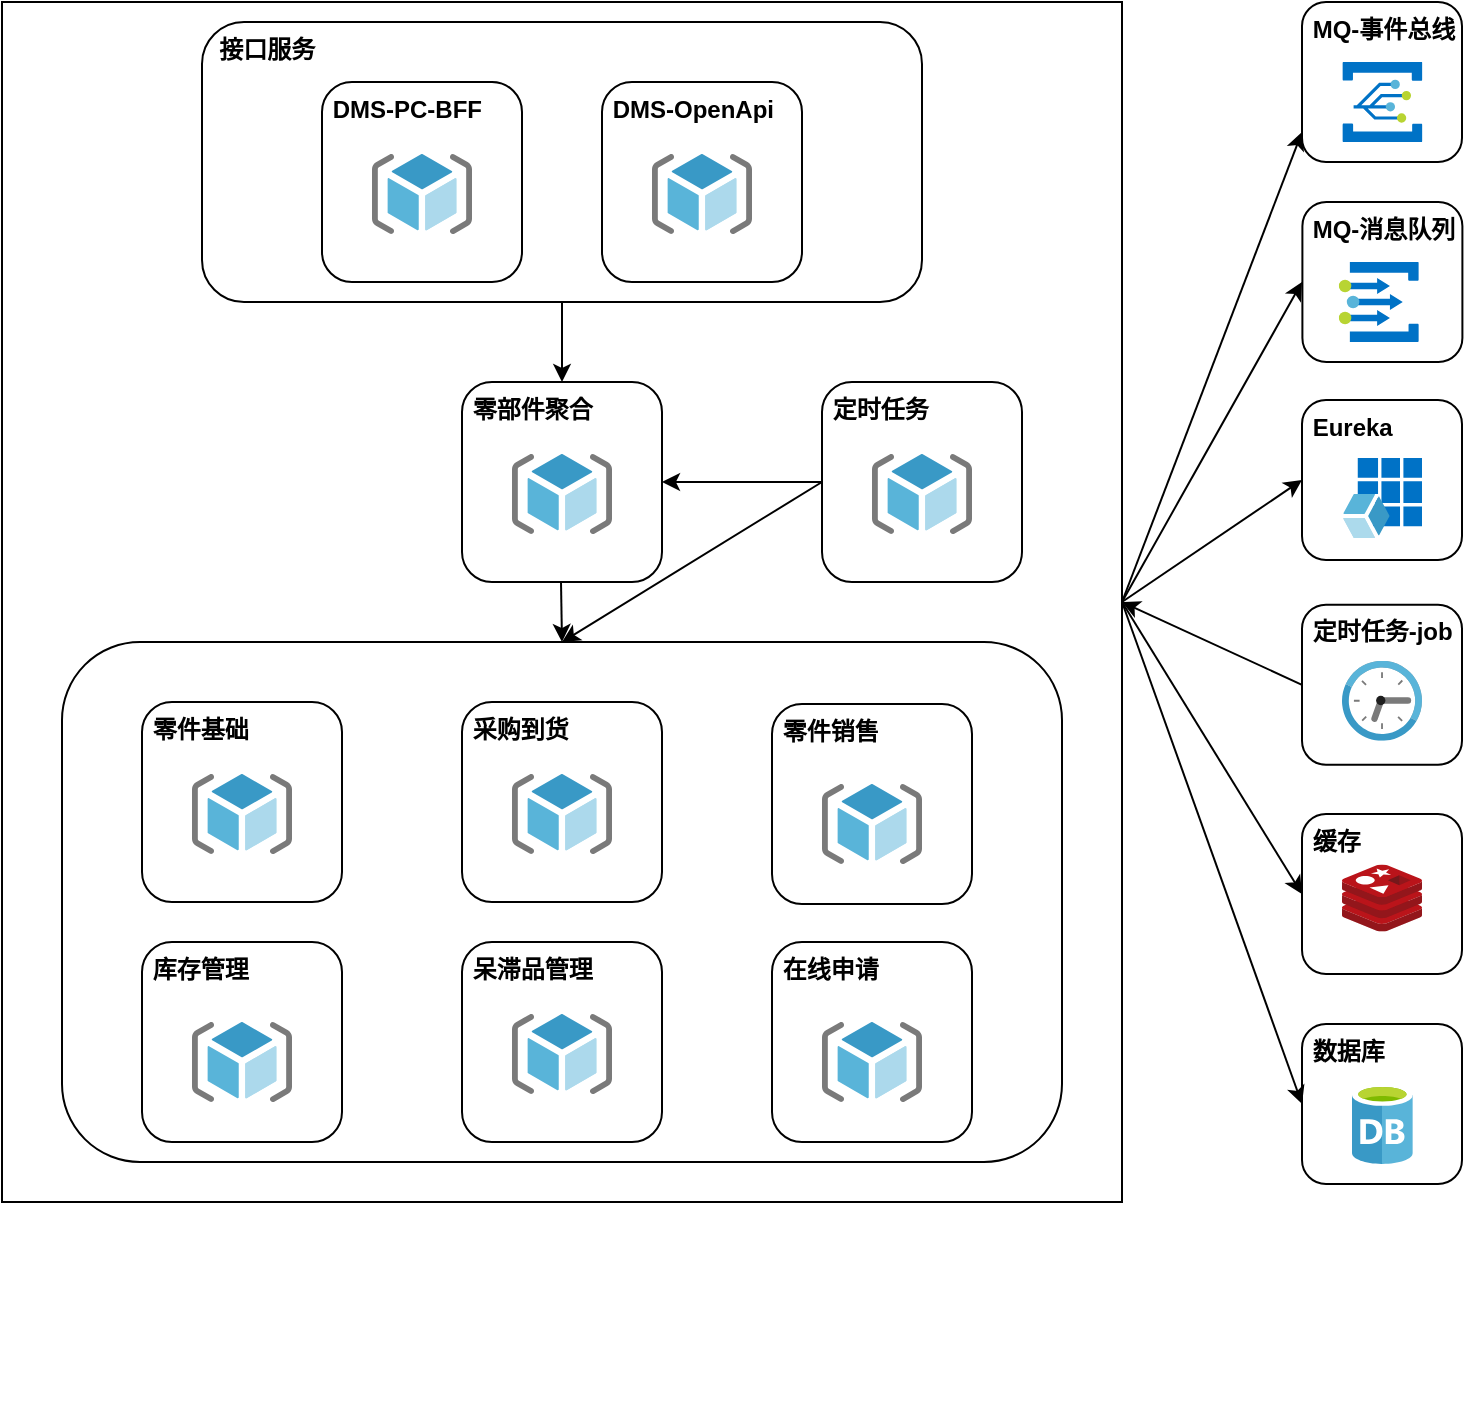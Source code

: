 <mxfile version="16.4.7" type="github"><diagram id="V13Ivsi9ePqUQ3KI7lw7" name="第 1 页"><mxGraphModel dx="1038" dy="536" grid="1" gridSize="10" guides="1" tooltips="1" connect="1" arrows="1" fold="1" page="1" pageScale="1" pageWidth="1169" pageHeight="1654" math="0" shadow="0"><root><mxCell id="0"/><mxCell id="1" parent="0"/><mxCell id="lNYbX4E87mQOPXdyUeSC-51" value="" style="rounded=0;whiteSpace=wrap;html=1;" parent="1" vertex="1"><mxGeometry x="150" y="30" width="560" height="600" as="geometry"/></mxCell><mxCell id="lNYbX4E87mQOPXdyUeSC-50" value="&amp;nbsp; 接口服务" style="rounded=1;whiteSpace=wrap;html=1;fontStyle=1;verticalAlign=top;align=left;" parent="1" vertex="1"><mxGeometry x="250" y="40" width="360" height="140" as="geometry"/></mxCell><mxCell id="lNYbX4E87mQOPXdyUeSC-43" value="" style="rounded=1;whiteSpace=wrap;html=1;fontStyle=1;align=left;verticalAlign=top;" parent="1" vertex="1"><mxGeometry x="180" y="350" width="500" height="260" as="geometry"/></mxCell><mxCell id="lNYbX4E87mQOPXdyUeSC-13" value="" style="group" parent="1" vertex="1" connectable="0"><mxGeometry x="310" y="70" width="100" height="100" as="geometry"/></mxCell><mxCell id="lNYbX4E87mQOPXdyUeSC-11" value="&lt;b&gt;&amp;nbsp;DMS-PC-BFF&lt;/b&gt;" style="rounded=1;whiteSpace=wrap;html=1;align=left;verticalAlign=top;" parent="lNYbX4E87mQOPXdyUeSC-13" vertex="1"><mxGeometry width="100" height="100" as="geometry"/></mxCell><mxCell id="lNYbX4E87mQOPXdyUeSC-12" value="" style="sketch=0;aspect=fixed;html=1;points=[];align=center;image;fontSize=12;image=img/lib/mscae/ResourceGroup.svg;" parent="lNYbX4E87mQOPXdyUeSC-13" vertex="1"><mxGeometry x="25" y="36" width="50" height="40" as="geometry"/></mxCell><mxCell id="lNYbX4E87mQOPXdyUeSC-17" value="" style="group" parent="1" vertex="1" connectable="0"><mxGeometry x="450" y="70" width="100" height="100" as="geometry"/></mxCell><mxCell id="lNYbX4E87mQOPXdyUeSC-18" value="&lt;b&gt;&amp;nbsp;DMS-OpenApi&lt;/b&gt;" style="rounded=1;whiteSpace=wrap;html=1;align=left;verticalAlign=top;" parent="lNYbX4E87mQOPXdyUeSC-17" vertex="1"><mxGeometry width="100" height="100" as="geometry"/></mxCell><mxCell id="lNYbX4E87mQOPXdyUeSC-19" value="" style="sketch=0;aspect=fixed;html=1;points=[];align=center;image;fontSize=12;image=img/lib/mscae/ResourceGroup.svg;" parent="lNYbX4E87mQOPXdyUeSC-17" vertex="1"><mxGeometry x="25" y="36" width="50" height="40" as="geometry"/></mxCell><mxCell id="lNYbX4E87mQOPXdyUeSC-20" value="" style="group" parent="1" vertex="1" connectable="0"><mxGeometry x="380" y="220" width="100" height="100" as="geometry"/></mxCell><mxCell id="lNYbX4E87mQOPXdyUeSC-21" value="&lt;b&gt;&amp;nbsp;零部件聚合&lt;/b&gt;" style="rounded=1;whiteSpace=wrap;html=1;align=left;verticalAlign=top;" parent="lNYbX4E87mQOPXdyUeSC-20" vertex="1"><mxGeometry width="100" height="100" as="geometry"/></mxCell><mxCell id="lNYbX4E87mQOPXdyUeSC-22" value="" style="sketch=0;aspect=fixed;html=1;points=[];align=center;image;fontSize=12;image=img/lib/mscae/ResourceGroup.svg;" parent="lNYbX4E87mQOPXdyUeSC-20" vertex="1"><mxGeometry x="25" y="36" width="50" height="40" as="geometry"/></mxCell><mxCell id="lNYbX4E87mQOPXdyUeSC-23" value="" style="group;verticalAlign=top;fontStyle=1" parent="1" vertex="1" connectable="0"><mxGeometry x="220" y="380" width="100" height="100" as="geometry"/></mxCell><mxCell id="lNYbX4E87mQOPXdyUeSC-24" value="&lt;b&gt;&amp;nbsp;零件基础&lt;/b&gt;" style="rounded=1;whiteSpace=wrap;html=1;align=left;verticalAlign=top;" parent="lNYbX4E87mQOPXdyUeSC-23" vertex="1"><mxGeometry width="100" height="100" as="geometry"/></mxCell><mxCell id="lNYbX4E87mQOPXdyUeSC-25" value="" style="sketch=0;aspect=fixed;html=1;points=[];align=center;image;fontSize=12;image=img/lib/mscae/ResourceGroup.svg;" parent="lNYbX4E87mQOPXdyUeSC-23" vertex="1"><mxGeometry x="25" y="36" width="50" height="40" as="geometry"/></mxCell><mxCell id="lNYbX4E87mQOPXdyUeSC-26" value="" style="group" parent="1" vertex="1" connectable="0"><mxGeometry x="380" y="380" width="100" height="100" as="geometry"/></mxCell><mxCell id="lNYbX4E87mQOPXdyUeSC-27" value="&lt;b&gt;&amp;nbsp;采购到货&lt;/b&gt;" style="rounded=1;whiteSpace=wrap;html=1;align=left;verticalAlign=top;" parent="lNYbX4E87mQOPXdyUeSC-26" vertex="1"><mxGeometry width="100" height="100" as="geometry"/></mxCell><mxCell id="lNYbX4E87mQOPXdyUeSC-28" value="" style="sketch=0;aspect=fixed;html=1;points=[];align=center;image;fontSize=12;image=img/lib/mscae/ResourceGroup.svg;" parent="lNYbX4E87mQOPXdyUeSC-26" vertex="1"><mxGeometry x="25" y="36" width="50" height="40" as="geometry"/></mxCell><mxCell id="lNYbX4E87mQOPXdyUeSC-32" value="" style="group" parent="1" vertex="1" connectable="0"><mxGeometry x="380" y="500" width="100" height="100" as="geometry"/></mxCell><mxCell id="lNYbX4E87mQOPXdyUeSC-33" value="&lt;b&gt;&amp;nbsp;呆滞品管理&lt;/b&gt;" style="rounded=1;whiteSpace=wrap;html=1;align=left;verticalAlign=top;" parent="lNYbX4E87mQOPXdyUeSC-32" vertex="1"><mxGeometry width="100" height="100" as="geometry"/></mxCell><mxCell id="lNYbX4E87mQOPXdyUeSC-34" value="" style="sketch=0;aspect=fixed;html=1;points=[];align=center;image;fontSize=12;image=img/lib/mscae/ResourceGroup.svg;" parent="lNYbX4E87mQOPXdyUeSC-32" vertex="1"><mxGeometry x="25" y="36" width="50" height="40" as="geometry"/></mxCell><mxCell id="lNYbX4E87mQOPXdyUeSC-35" value="" style="group" parent="1" vertex="1" connectable="0"><mxGeometry x="535" y="401" width="100" height="219" as="geometry"/></mxCell><mxCell id="lNYbX4E87mQOPXdyUeSC-36" value="&lt;b&gt;&amp;nbsp;零件销售&lt;/b&gt;" style="rounded=1;whiteSpace=wrap;html=1;align=left;verticalAlign=top;" parent="lNYbX4E87mQOPXdyUeSC-35" vertex="1"><mxGeometry y="-20" width="100" height="100" as="geometry"/></mxCell><mxCell id="lNYbX4E87mQOPXdyUeSC-37" value="" style="sketch=0;aspect=fixed;html=1;points=[];align=center;image;fontSize=12;image=img/lib/mscae/ResourceGroup.svg;" parent="lNYbX4E87mQOPXdyUeSC-35" vertex="1"><mxGeometry x="25" y="20" width="50" height="40" as="geometry"/></mxCell><mxCell id="xMiaIZtTpREhNw_P9bQc-1" value="" style="group" parent="lNYbX4E87mQOPXdyUeSC-35" vertex="1" connectable="0"><mxGeometry y="119" width="100" height="100" as="geometry"/></mxCell><mxCell id="xMiaIZtTpREhNw_P9bQc-2" value="&lt;b&gt;&amp;nbsp;在线申请&lt;/b&gt;" style="rounded=1;whiteSpace=wrap;html=1;align=left;verticalAlign=top;" parent="xMiaIZtTpREhNw_P9bQc-1" vertex="1"><mxGeometry y="-20" width="100" height="100" as="geometry"/></mxCell><mxCell id="xMiaIZtTpREhNw_P9bQc-3" value="" style="sketch=0;aspect=fixed;html=1;points=[];align=center;image;fontSize=12;image=img/lib/mscae/ResourceGroup.svg;" parent="xMiaIZtTpREhNw_P9bQc-1" vertex="1"><mxGeometry x="25" y="20" width="50" height="40" as="geometry"/></mxCell><mxCell id="lNYbX4E87mQOPXdyUeSC-40" value="&lt;b&gt;&amp;nbsp;MQ-事件总线&lt;/b&gt;" style="rounded=1;whiteSpace=wrap;html=1;align=left;verticalAlign=top;" parent="1" vertex="1"><mxGeometry x="800" y="30" width="80" height="80" as="geometry"/></mxCell><mxCell id="ZOJFNWgR0a16cHDjI5oV-4" value="" style="sketch=0;aspect=fixed;html=1;points=[];align=center;image;fontSize=12;image=img/lib/mscae/Event_Grid.svg;" parent="1" vertex="1"><mxGeometry x="820.2" y="60" width="40" height="40" as="geometry"/></mxCell><mxCell id="lNYbX4E87mQOPXdyUeSC-41" value="&lt;b&gt;&amp;nbsp;Eureka&lt;/b&gt;" style="rounded=1;whiteSpace=wrap;html=1;align=left;verticalAlign=top;" parent="1" vertex="1"><mxGeometry x="800" y="229" width="80" height="80" as="geometry"/></mxCell><mxCell id="ZOJFNWgR0a16cHDjI5oV-8" value="" style="sketch=0;aspect=fixed;html=1;points=[];align=center;image;fontSize=12;image=img/lib/mscae/App_Registrations.svg;direction=south;" parent="1" vertex="1"><mxGeometry x="820" y="258" width="40" height="40" as="geometry"/></mxCell><mxCell id="lNYbX4E87mQOPXdyUeSC-44" value="" style="group" parent="1" vertex="1" connectable="0"><mxGeometry x="560" y="220" width="100" height="100" as="geometry"/></mxCell><mxCell id="lNYbX4E87mQOPXdyUeSC-45" value="&lt;b&gt;&amp;nbsp;定时任务&lt;/b&gt;" style="rounded=1;whiteSpace=wrap;html=1;align=left;verticalAlign=top;" parent="lNYbX4E87mQOPXdyUeSC-44" vertex="1"><mxGeometry width="100" height="100" as="geometry"/></mxCell><mxCell id="lNYbX4E87mQOPXdyUeSC-46" value="" style="sketch=0;aspect=fixed;html=1;points=[];align=center;image;fontSize=12;image=img/lib/mscae/ResourceGroup.svg;" parent="lNYbX4E87mQOPXdyUeSC-44" vertex="1"><mxGeometry x="25" y="36" width="50" height="40" as="geometry"/></mxCell><mxCell id="lNYbX4E87mQOPXdyUeSC-9" value="" style="group" parent="1" vertex="1" connectable="0"><mxGeometry x="800" y="333" width="80" height="80" as="geometry"/></mxCell><mxCell id="lNYbX4E87mQOPXdyUeSC-7" value="&lt;b&gt;&amp;nbsp;定时任务-job&lt;/b&gt;" style="rounded=1;whiteSpace=wrap;html=1;align=left;verticalAlign=top;" parent="lNYbX4E87mQOPXdyUeSC-9" vertex="1"><mxGeometry y="-1.6" width="80" height="80" as="geometry"/></mxCell><mxCell id="ZOJFNWgR0a16cHDjI5oV-3" value="" style="sketch=0;html=1;points=[];align=center;image;fontSize=12;image=img/lib/mscae/Clock.svg;direction=south;" parent="lNYbX4E87mQOPXdyUeSC-9" vertex="1"><mxGeometry x="20" y="26.4" width="40" height="40" as="geometry"/></mxCell><mxCell id="lNYbX4E87mQOPXdyUeSC-38" value="&lt;b&gt;&amp;nbsp;缓存&lt;/b&gt;" style="rounded=1;whiteSpace=wrap;html=1;align=left;verticalAlign=top;" parent="1" vertex="1"><mxGeometry x="800" y="436" width="80" height="80" as="geometry"/></mxCell><mxCell id="ZOJFNWgR0a16cHDjI5oV-1" value="" style="sketch=0;aspect=fixed;html=1;points=[];align=center;image;fontSize=12;image=img/lib/mscae/Cache_Redis_Product.svg;" parent="1" vertex="1"><mxGeometry x="820" y="461.2" width="40" height="33.6" as="geometry"/></mxCell><mxCell id="lNYbX4E87mQOPXdyUeSC-39" value="&lt;b&gt;&amp;nbsp;数据库&lt;/b&gt;" style="rounded=1;whiteSpace=wrap;html=1;align=left;verticalAlign=top;" parent="1" vertex="1"><mxGeometry x="800" y="541" width="80" height="80" as="geometry"/></mxCell><mxCell id="ZOJFNWgR0a16cHDjI5oV-5" value="" style="sketch=0;aspect=fixed;html=1;points=[];align=center;image;fontSize=12;image=img/lib/mscae/Database_General.svg;" parent="1" vertex="1"><mxGeometry x="825" y="571" width="30.4" height="40" as="geometry"/></mxCell><mxCell id="lNYbX4E87mQOPXdyUeSC-54" value="" style="endArrow=classic;html=1;rounded=0;exitX=0.5;exitY=1;exitDx=0;exitDy=0;entryX=0.5;entryY=0;entryDx=0;entryDy=0;" parent="1" source="lNYbX4E87mQOPXdyUeSC-50" target="lNYbX4E87mQOPXdyUeSC-21" edge="1"><mxGeometry width="50" height="50" relative="1" as="geometry"><mxPoint x="480" y="235" as="sourcePoint"/><mxPoint x="530" y="185" as="targetPoint"/></mxGeometry></mxCell><mxCell id="lNYbX4E87mQOPXdyUeSC-55" value="" style="endArrow=classic;html=1;rounded=0;exitX=0.5;exitY=1;exitDx=0;exitDy=0;" parent="1" edge="1"><mxGeometry width="50" height="50" relative="1" as="geometry"><mxPoint x="429.5" y="320" as="sourcePoint"/><mxPoint x="430" y="350" as="targetPoint"/></mxGeometry></mxCell><mxCell id="lNYbX4E87mQOPXdyUeSC-56" value="" style="endArrow=classic;html=1;rounded=0;entryX=1;entryY=0.5;entryDx=0;entryDy=0;exitX=0;exitY=0.5;exitDx=0;exitDy=0;" parent="1" source="lNYbX4E87mQOPXdyUeSC-45" target="lNYbX4E87mQOPXdyUeSC-21" edge="1"><mxGeometry width="50" height="50" relative="1" as="geometry"><mxPoint x="560" y="370" as="sourcePoint"/><mxPoint x="610" y="320" as="targetPoint"/></mxGeometry></mxCell><mxCell id="lNYbX4E87mQOPXdyUeSC-57" value="" style="endArrow=classic;html=1;rounded=0;entryX=0.5;entryY=0;entryDx=0;entryDy=0;exitX=0;exitY=0.5;exitDx=0;exitDy=0;" parent="1" source="lNYbX4E87mQOPXdyUeSC-45" target="lNYbX4E87mQOPXdyUeSC-43" edge="1"><mxGeometry width="50" height="50" relative="1" as="geometry"><mxPoint x="560" y="370" as="sourcePoint"/><mxPoint x="610" y="320" as="targetPoint"/></mxGeometry></mxCell><mxCell id="lNYbX4E87mQOPXdyUeSC-58" value="" style="endArrow=classic;html=1;rounded=0;exitX=1;exitY=0.5;exitDx=0;exitDy=0;" parent="1" source="lNYbX4E87mQOPXdyUeSC-51" edge="1"><mxGeometry width="50" height="50" relative="1" as="geometry"><mxPoint x="750" y="145" as="sourcePoint"/><mxPoint x="800" y="95" as="targetPoint"/></mxGeometry></mxCell><mxCell id="lNYbX4E87mQOPXdyUeSC-59" value="" style="endArrow=classic;html=1;rounded=0;entryX=0;entryY=0.5;entryDx=0;entryDy=0;" parent="1" target="lNYbX4E87mQOPXdyUeSC-41" edge="1"><mxGeometry width="50" height="50" relative="1" as="geometry"><mxPoint x="710" y="330" as="sourcePoint"/><mxPoint x="800" y="250" as="targetPoint"/></mxGeometry></mxCell><mxCell id="lNYbX4E87mQOPXdyUeSC-60" value="" style="endArrow=classic;html=1;rounded=0;entryX=1;entryY=0.5;entryDx=0;entryDy=0;exitX=0;exitY=0.5;exitDx=0;exitDy=0;" parent="1" source="lNYbX4E87mQOPXdyUeSC-7" target="lNYbX4E87mQOPXdyUeSC-51" edge="1"><mxGeometry width="50" height="50" relative="1" as="geometry"><mxPoint x="720" y="390" as="sourcePoint"/><mxPoint x="770" y="340" as="targetPoint"/></mxGeometry></mxCell><mxCell id="lNYbX4E87mQOPXdyUeSC-63" value="" style="endArrow=classic;html=1;rounded=0;exitX=1;exitY=0.5;exitDx=0;exitDy=0;entryX=0;entryY=0.5;entryDx=0;entryDy=0;" parent="1" source="lNYbX4E87mQOPXdyUeSC-51" target="lNYbX4E87mQOPXdyUeSC-38" edge="1"><mxGeometry width="50" height="50" relative="1" as="geometry"><mxPoint x="740" y="430" as="sourcePoint"/><mxPoint x="790" y="380" as="targetPoint"/></mxGeometry></mxCell><mxCell id="lNYbX4E87mQOPXdyUeSC-64" value="" style="endArrow=classic;html=1;rounded=0;exitX=1;exitY=0.5;exitDx=0;exitDy=0;entryX=0;entryY=0.5;entryDx=0;entryDy=0;" parent="1" source="lNYbX4E87mQOPXdyUeSC-51" edge="1" target="lNYbX4E87mQOPXdyUeSC-39"><mxGeometry width="50" height="50" relative="1" as="geometry"><mxPoint x="710" y="450" as="sourcePoint"/><mxPoint x="800" y="570" as="targetPoint"/></mxGeometry></mxCell><mxCell id="xMiaIZtTpREhNw_P9bQc-7" value="" style="group" parent="1" vertex="1" connectable="0"><mxGeometry x="220" y="520" width="100" height="219" as="geometry"/></mxCell><mxCell id="xMiaIZtTpREhNw_P9bQc-8" value="&lt;b&gt;&amp;nbsp;库存管理&lt;/b&gt;" style="rounded=1;whiteSpace=wrap;html=1;align=left;verticalAlign=top;" parent="xMiaIZtTpREhNw_P9bQc-7" vertex="1"><mxGeometry y="-20" width="100" height="100" as="geometry"/></mxCell><mxCell id="xMiaIZtTpREhNw_P9bQc-9" value="" style="sketch=0;aspect=fixed;html=1;points=[];align=center;image;fontSize=12;image=img/lib/mscae/ResourceGroup.svg;" parent="xMiaIZtTpREhNw_P9bQc-7" vertex="1"><mxGeometry x="25" y="20" width="50" height="40" as="geometry"/></mxCell><mxCell id="jg16oC0HRbna0oiw03YJ-1" value="&lt;b&gt;&amp;nbsp;MQ-消息队列&lt;/b&gt;" style="rounded=1;whiteSpace=wrap;html=1;align=left;verticalAlign=top;" vertex="1" parent="1"><mxGeometry x="800.2" y="130" width="80" height="80" as="geometry"/></mxCell><mxCell id="jg16oC0HRbna0oiw03YJ-3" value="" style="sketch=0;aspect=fixed;html=1;points=[];align=center;image;fontSize=12;image=img/lib/mscae/Event_Grid_Topics.svg;" vertex="1" parent="1"><mxGeometry x="818.4" y="160" width="40" height="40" as="geometry"/></mxCell><mxCell id="jg16oC0HRbna0oiw03YJ-4" value="" style="endArrow=classic;html=1;rounded=0;" edge="1" parent="1"><mxGeometry width="50" height="50" relative="1" as="geometry"><mxPoint x="710" y="330" as="sourcePoint"/><mxPoint x="800" y="170" as="targetPoint"/></mxGeometry></mxCell></root></mxGraphModel></diagram></mxfile>